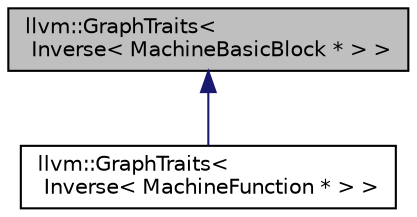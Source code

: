 digraph "llvm::GraphTraits&lt; Inverse&lt; MachineBasicBlock * &gt; &gt;"
{
 // LATEX_PDF_SIZE
  bgcolor="transparent";
  edge [fontname="Helvetica",fontsize="10",labelfontname="Helvetica",labelfontsize="10"];
  node [fontname="Helvetica",fontsize="10",shape="box"];
  Node1 [label="llvm::GraphTraits\<\l Inverse\< MachineBasicBlock * \> \>",height=0.2,width=0.4,color="black", fillcolor="grey75", style="filled", fontcolor="black",tooltip=" "];
  Node1 -> Node2 [dir="back",color="midnightblue",fontsize="10",style="solid",fontname="Helvetica"];
  Node2 [label="llvm::GraphTraits\<\l Inverse\< MachineFunction * \> \>",height=0.2,width=0.4,color="black",URL="$structllvm_1_1GraphTraits_3_01Inverse_3_01MachineFunction_01_5_01_4_01_4.html",tooltip=" "];
}
